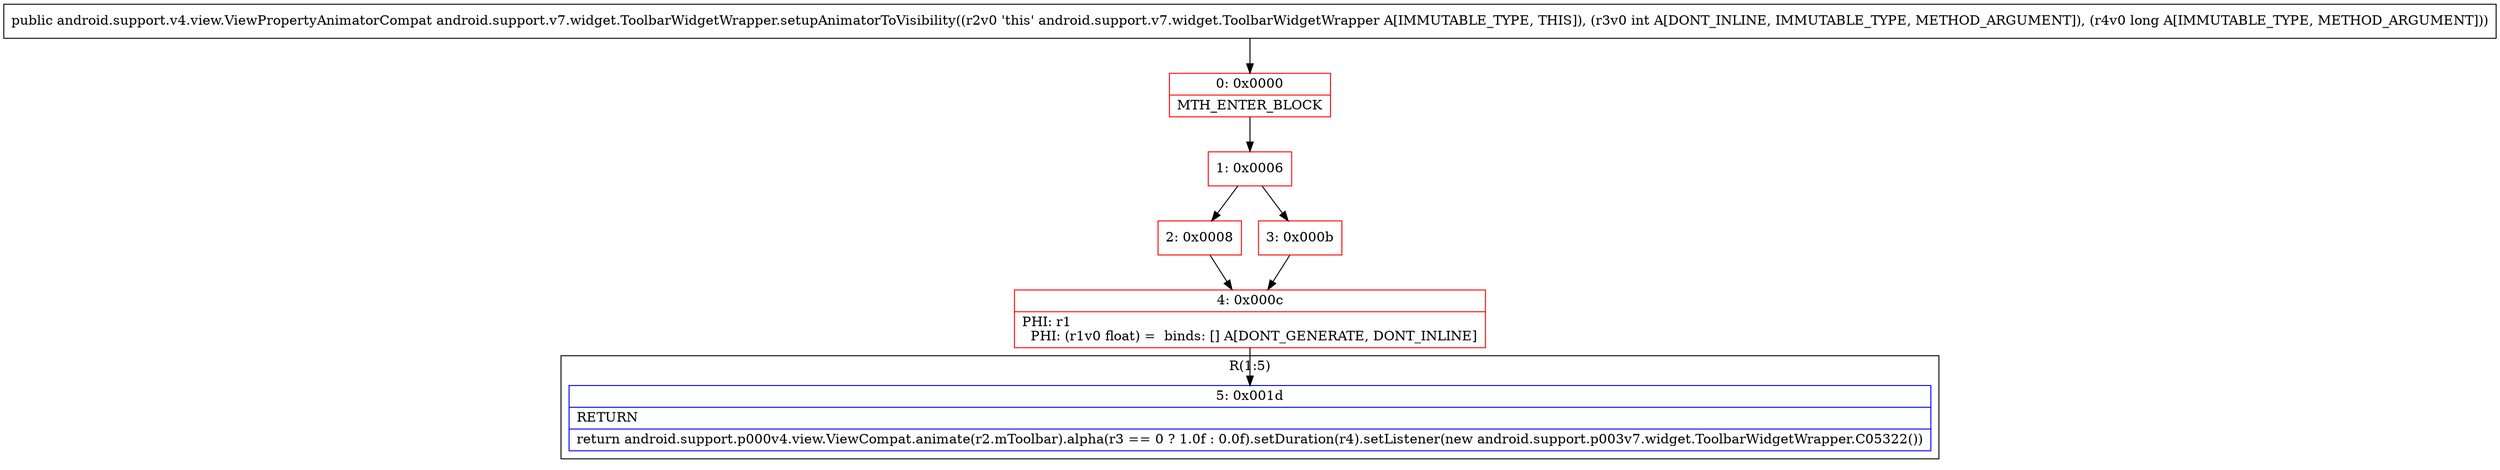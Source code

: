 digraph "CFG forandroid.support.v7.widget.ToolbarWidgetWrapper.setupAnimatorToVisibility(IJ)Landroid\/support\/v4\/view\/ViewPropertyAnimatorCompat;" {
subgraph cluster_Region_1700449668 {
label = "R(1:5)";
node [shape=record,color=blue];
Node_5 [shape=record,label="{5\:\ 0x001d|RETURN\l|return android.support.p000v4.view.ViewCompat.animate(r2.mToolbar).alpha(r3 == 0 ? 1.0f : 0.0f).setDuration(r4).setListener(new android.support.p003v7.widget.ToolbarWidgetWrapper.C05322())\l}"];
}
Node_0 [shape=record,color=red,label="{0\:\ 0x0000|MTH_ENTER_BLOCK\l}"];
Node_1 [shape=record,color=red,label="{1\:\ 0x0006}"];
Node_2 [shape=record,color=red,label="{2\:\ 0x0008}"];
Node_3 [shape=record,color=red,label="{3\:\ 0x000b}"];
Node_4 [shape=record,color=red,label="{4\:\ 0x000c|PHI: r1 \l  PHI: (r1v0 float) =  binds: [] A[DONT_GENERATE, DONT_INLINE]\l}"];
MethodNode[shape=record,label="{public android.support.v4.view.ViewPropertyAnimatorCompat android.support.v7.widget.ToolbarWidgetWrapper.setupAnimatorToVisibility((r2v0 'this' android.support.v7.widget.ToolbarWidgetWrapper A[IMMUTABLE_TYPE, THIS]), (r3v0 int A[DONT_INLINE, IMMUTABLE_TYPE, METHOD_ARGUMENT]), (r4v0 long A[IMMUTABLE_TYPE, METHOD_ARGUMENT])) }"];
MethodNode -> Node_0;
Node_0 -> Node_1;
Node_1 -> Node_2;
Node_1 -> Node_3;
Node_2 -> Node_4;
Node_3 -> Node_4;
Node_4 -> Node_5;
}

